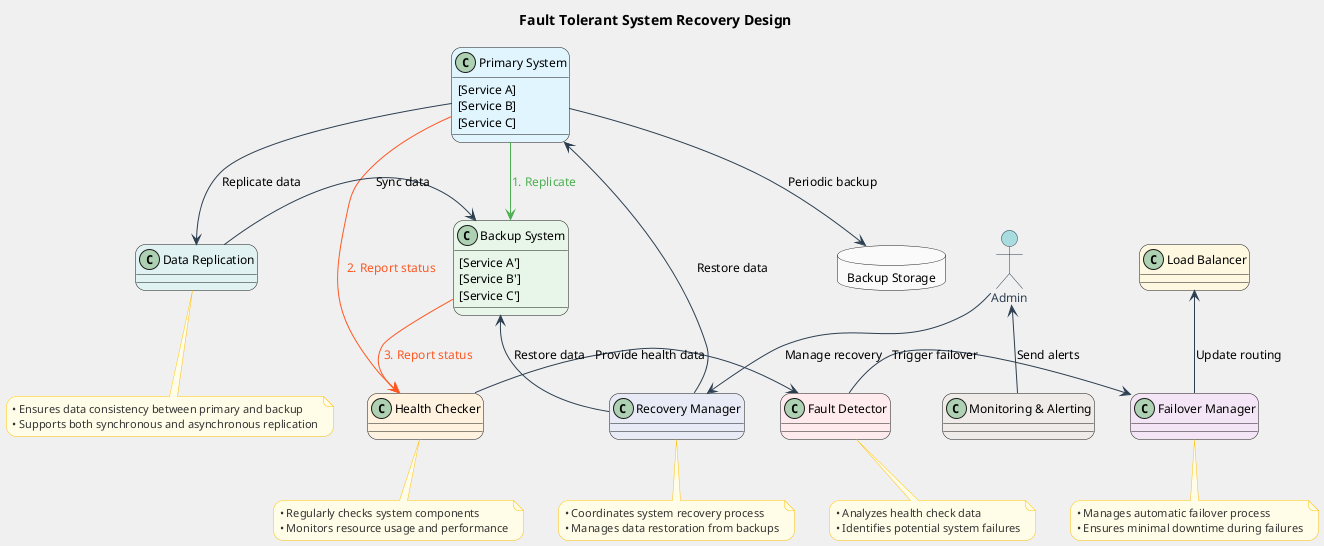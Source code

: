 @startuml Fault Tolerant System Recovery Design

!define RECTANGLE class
allowmixing

skinparam {
    backgroundColor #F0F0F0
    handwritten false
    defaultFontName Arial
    defaultFontSize 12
    roundcorner 20
    shadowing false
    ArrowColor #2C3E50
    ActorBorderColor #2C3E50
    LifeLineBorderColor #2C3E50
    LifeLineBackgroundColor #A9DCDF
    
    ParticipantBorderColor #2C3E50
    ParticipantBackgroundColor #A9DCDF
    ParticipantFontName Arial
    ParticipantFontSize 12
    ParticipantFontColor #2C3E50
    
    ActorBackgroundColor #A9DCDF
    ActorFontColor #2C3E50
    ActorFontSize 12
    ActorFontName Arial
    
    RectangleBackgroundColor #FFFFFF
    
    NoteFontName Arial
    NoteFontSize 11
    NoteFontColor #333333
    NoteBackgroundColor #FFFDE7
    NoteBorderColor #FFC107
}

title Fault Tolerant System Recovery Design

' 主要系统组件
RECTANGLE "Primary System" as Primary #E1F5FE {
    [Service A]
    [Service B]
    [Service C]
}

' 备份系统
RECTANGLE "Backup System" as Backup #E8F5E9 {
    [Service A']
    [Service B']
    [Service C']
}

' 健康检查
RECTANGLE "Health Checker" as HealthChecker #FFF3E0

' 故障检测
RECTANGLE "Fault Detector" as FaultDetector #FFEBEE

' 自动故障转移
RECTANGLE "Failover Manager" as FailoverManager #F3E5F5

' 数据复制
RECTANGLE "Data Replication" as DataReplication #E0F2F1

' 负载均衡器
RECTANGLE "Load Balancer" as LoadBalancer #FFF8E1

' 备份存储
database "Backup Storage" as BackupStorage #FAFAFA

' 恢复管理器
RECTANGLE "Recovery Manager" as RecoveryManager #E8EAF6

' 监控和告警
RECTANGLE "Monitoring & Alerting" as Monitoring #EFEBE9

' 用户界面
actor "Admin" as Admin

' 关系
Primary -[#4CAF50]right-> Backup : <color:#4CAF50>1. Replicate</color>
Primary -[#FF5722]down-> HealthChecker : <color:#FF5722>2. Report status</color>
Backup -[#FF5722]down-> HealthChecker : <color:#FF5722>3. Report status</color>
HealthChecker -right-> FaultDetector : Provide health data
FaultDetector -right-> FailoverManager : Trigger failover
FailoverManager -up-> LoadBalancer : Update routing
Primary -down-> DataReplication : Replicate data
DataReplication -right-> Backup : Sync data
Primary -down-> BackupStorage : Periodic backup
RecoveryManager -up-> Primary : Restore data
RecoveryManager -up-> Backup : Restore data
Monitoring -up-> Admin : Send alerts
Admin -down-> RecoveryManager : Manage recovery

note bottom of HealthChecker
  • Regularly checks system components
  • Monitors resource usage and performance
end note

note bottom of FaultDetector
  • Analyzes health check data
  • Identifies potential system failures
end note

note bottom of FailoverManager
  • Manages automatic failover process
  • Ensures minimal downtime during failures
end note

note bottom of DataReplication
  • Ensures data consistency between primary and backup
  • Supports both synchronous and asynchronous replication
end note

note bottom of RecoveryManager
  • Coordinates system recovery process
  • Manages data restoration from backups
end note

@enduml
